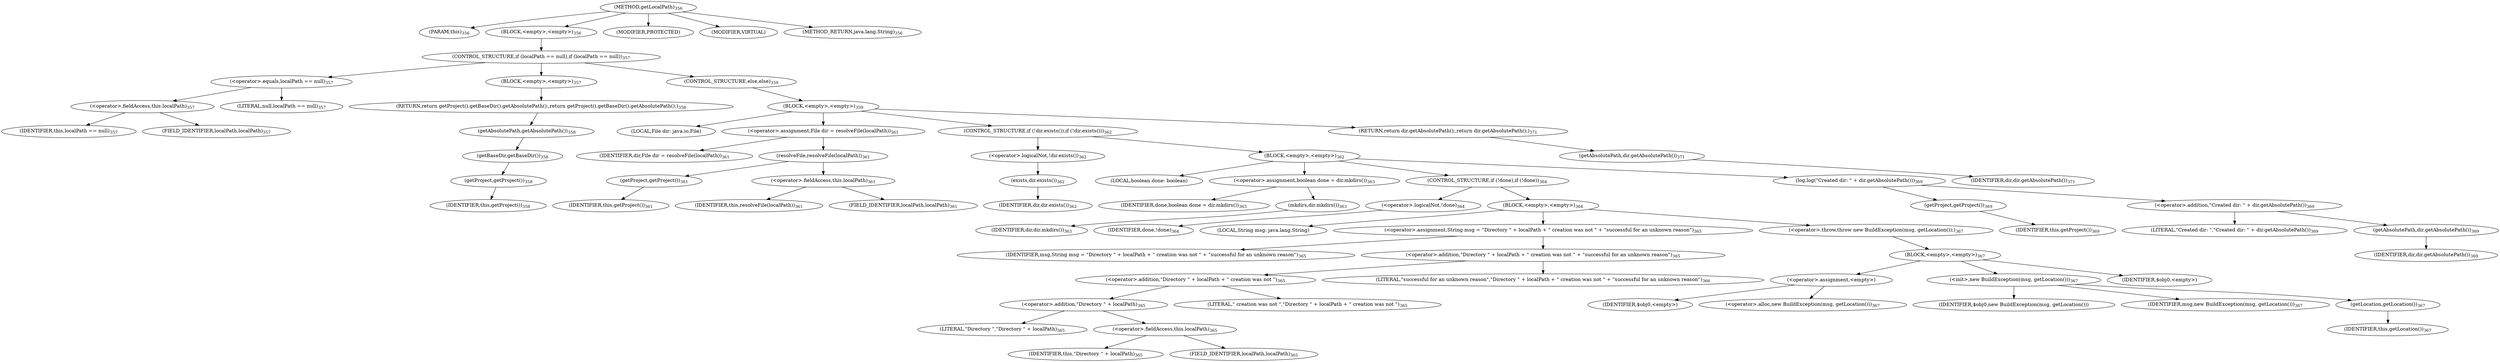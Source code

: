 digraph "getLocalPath" {  
"508" [label = <(METHOD,getLocalPath)<SUB>356</SUB>> ]
"12" [label = <(PARAM,this)<SUB>356</SUB>> ]
"509" [label = <(BLOCK,&lt;empty&gt;,&lt;empty&gt;)<SUB>356</SUB>> ]
"510" [label = <(CONTROL_STRUCTURE,if (localPath == null),if (localPath == null))<SUB>357</SUB>> ]
"511" [label = <(&lt;operator&gt;.equals,localPath == null)<SUB>357</SUB>> ]
"512" [label = <(&lt;operator&gt;.fieldAccess,this.localPath)<SUB>357</SUB>> ]
"513" [label = <(IDENTIFIER,this,localPath == null)<SUB>357</SUB>> ]
"514" [label = <(FIELD_IDENTIFIER,localPath,localPath)<SUB>357</SUB>> ]
"515" [label = <(LITERAL,null,localPath == null)<SUB>357</SUB>> ]
"516" [label = <(BLOCK,&lt;empty&gt;,&lt;empty&gt;)<SUB>357</SUB>> ]
"517" [label = <(RETURN,return getProject().getBaseDir().getAbsolutePath();,return getProject().getBaseDir().getAbsolutePath();)<SUB>358</SUB>> ]
"518" [label = <(getAbsolutePath,getAbsolutePath())<SUB>358</SUB>> ]
"519" [label = <(getBaseDir,getBaseDir())<SUB>358</SUB>> ]
"520" [label = <(getProject,getProject())<SUB>358</SUB>> ]
"11" [label = <(IDENTIFIER,this,getProject())<SUB>358</SUB>> ]
"521" [label = <(CONTROL_STRUCTURE,else,else)<SUB>359</SUB>> ]
"522" [label = <(BLOCK,&lt;empty&gt;,&lt;empty&gt;)<SUB>359</SUB>> ]
"523" [label = <(LOCAL,File dir: java.io.File)> ]
"524" [label = <(&lt;operator&gt;.assignment,File dir = resolveFile(localPath))<SUB>361</SUB>> ]
"525" [label = <(IDENTIFIER,dir,File dir = resolveFile(localPath))<SUB>361</SUB>> ]
"526" [label = <(resolveFile,resolveFile(localPath))<SUB>361</SUB>> ]
"527" [label = <(getProject,getProject())<SUB>361</SUB>> ]
"13" [label = <(IDENTIFIER,this,getProject())<SUB>361</SUB>> ]
"528" [label = <(&lt;operator&gt;.fieldAccess,this.localPath)<SUB>361</SUB>> ]
"529" [label = <(IDENTIFIER,this,resolveFile(localPath))<SUB>361</SUB>> ]
"530" [label = <(FIELD_IDENTIFIER,localPath,localPath)<SUB>361</SUB>> ]
"531" [label = <(CONTROL_STRUCTURE,if (!dir.exists()),if (!dir.exists()))<SUB>362</SUB>> ]
"532" [label = <(&lt;operator&gt;.logicalNot,!dir.exists())<SUB>362</SUB>> ]
"533" [label = <(exists,dir.exists())<SUB>362</SUB>> ]
"534" [label = <(IDENTIFIER,dir,dir.exists())<SUB>362</SUB>> ]
"535" [label = <(BLOCK,&lt;empty&gt;,&lt;empty&gt;)<SUB>362</SUB>> ]
"536" [label = <(LOCAL,boolean done: boolean)> ]
"537" [label = <(&lt;operator&gt;.assignment,boolean done = dir.mkdirs())<SUB>363</SUB>> ]
"538" [label = <(IDENTIFIER,done,boolean done = dir.mkdirs())<SUB>363</SUB>> ]
"539" [label = <(mkdirs,dir.mkdirs())<SUB>363</SUB>> ]
"540" [label = <(IDENTIFIER,dir,dir.mkdirs())<SUB>363</SUB>> ]
"541" [label = <(CONTROL_STRUCTURE,if (!done),if (!done))<SUB>364</SUB>> ]
"542" [label = <(&lt;operator&gt;.logicalNot,!done)<SUB>364</SUB>> ]
"543" [label = <(IDENTIFIER,done,!done)<SUB>364</SUB>> ]
"544" [label = <(BLOCK,&lt;empty&gt;,&lt;empty&gt;)<SUB>364</SUB>> ]
"545" [label = <(LOCAL,String msg: java.lang.String)> ]
"546" [label = <(&lt;operator&gt;.assignment,String msg = &quot;Directory &quot; + localPath + &quot; creation was not &quot; + &quot;successful for an unknown reason&quot;)<SUB>365</SUB>> ]
"547" [label = <(IDENTIFIER,msg,String msg = &quot;Directory &quot; + localPath + &quot; creation was not &quot; + &quot;successful for an unknown reason&quot;)<SUB>365</SUB>> ]
"548" [label = <(&lt;operator&gt;.addition,&quot;Directory &quot; + localPath + &quot; creation was not &quot; + &quot;successful for an unknown reason&quot;)<SUB>365</SUB>> ]
"549" [label = <(&lt;operator&gt;.addition,&quot;Directory &quot; + localPath + &quot; creation was not &quot;)<SUB>365</SUB>> ]
"550" [label = <(&lt;operator&gt;.addition,&quot;Directory &quot; + localPath)<SUB>365</SUB>> ]
"551" [label = <(LITERAL,&quot;Directory &quot;,&quot;Directory &quot; + localPath)<SUB>365</SUB>> ]
"552" [label = <(&lt;operator&gt;.fieldAccess,this.localPath)<SUB>365</SUB>> ]
"553" [label = <(IDENTIFIER,this,&quot;Directory &quot; + localPath)<SUB>365</SUB>> ]
"554" [label = <(FIELD_IDENTIFIER,localPath,localPath)<SUB>365</SUB>> ]
"555" [label = <(LITERAL,&quot; creation was not &quot;,&quot;Directory &quot; + localPath + &quot; creation was not &quot;)<SUB>365</SUB>> ]
"556" [label = <(LITERAL,&quot;successful for an unknown reason&quot;,&quot;Directory &quot; + localPath + &quot; creation was not &quot; + &quot;successful for an unknown reason&quot;)<SUB>366</SUB>> ]
"557" [label = <(&lt;operator&gt;.throw,throw new BuildException(msg, getLocation());)<SUB>367</SUB>> ]
"558" [label = <(BLOCK,&lt;empty&gt;,&lt;empty&gt;)<SUB>367</SUB>> ]
"559" [label = <(&lt;operator&gt;.assignment,&lt;empty&gt;)> ]
"560" [label = <(IDENTIFIER,$obj0,&lt;empty&gt;)> ]
"561" [label = <(&lt;operator&gt;.alloc,new BuildException(msg, getLocation()))<SUB>367</SUB>> ]
"562" [label = <(&lt;init&gt;,new BuildException(msg, getLocation()))<SUB>367</SUB>> ]
"563" [label = <(IDENTIFIER,$obj0,new BuildException(msg, getLocation()))> ]
"564" [label = <(IDENTIFIER,msg,new BuildException(msg, getLocation()))<SUB>367</SUB>> ]
"565" [label = <(getLocation,getLocation())<SUB>367</SUB>> ]
"14" [label = <(IDENTIFIER,this,getLocation())<SUB>367</SUB>> ]
"566" [label = <(IDENTIFIER,$obj0,&lt;empty&gt;)> ]
"567" [label = <(log,log(&quot;Created dir: &quot; + dir.getAbsolutePath()))<SUB>369</SUB>> ]
"568" [label = <(getProject,getProject())<SUB>369</SUB>> ]
"15" [label = <(IDENTIFIER,this,getProject())<SUB>369</SUB>> ]
"569" [label = <(&lt;operator&gt;.addition,&quot;Created dir: &quot; + dir.getAbsolutePath())<SUB>369</SUB>> ]
"570" [label = <(LITERAL,&quot;Created dir: &quot;,&quot;Created dir: &quot; + dir.getAbsolutePath())<SUB>369</SUB>> ]
"571" [label = <(getAbsolutePath,dir.getAbsolutePath())<SUB>369</SUB>> ]
"572" [label = <(IDENTIFIER,dir,dir.getAbsolutePath())<SUB>369</SUB>> ]
"573" [label = <(RETURN,return dir.getAbsolutePath();,return dir.getAbsolutePath();)<SUB>371</SUB>> ]
"574" [label = <(getAbsolutePath,dir.getAbsolutePath())<SUB>371</SUB>> ]
"575" [label = <(IDENTIFIER,dir,dir.getAbsolutePath())<SUB>371</SUB>> ]
"576" [label = <(MODIFIER,PROTECTED)> ]
"577" [label = <(MODIFIER,VIRTUAL)> ]
"578" [label = <(METHOD_RETURN,java.lang.String)<SUB>356</SUB>> ]
  "508" -> "12" 
  "508" -> "509" 
  "508" -> "576" 
  "508" -> "577" 
  "508" -> "578" 
  "509" -> "510" 
  "510" -> "511" 
  "510" -> "516" 
  "510" -> "521" 
  "511" -> "512" 
  "511" -> "515" 
  "512" -> "513" 
  "512" -> "514" 
  "516" -> "517" 
  "517" -> "518" 
  "518" -> "519" 
  "519" -> "520" 
  "520" -> "11" 
  "521" -> "522" 
  "522" -> "523" 
  "522" -> "524" 
  "522" -> "531" 
  "522" -> "573" 
  "524" -> "525" 
  "524" -> "526" 
  "526" -> "527" 
  "526" -> "528" 
  "527" -> "13" 
  "528" -> "529" 
  "528" -> "530" 
  "531" -> "532" 
  "531" -> "535" 
  "532" -> "533" 
  "533" -> "534" 
  "535" -> "536" 
  "535" -> "537" 
  "535" -> "541" 
  "535" -> "567" 
  "537" -> "538" 
  "537" -> "539" 
  "539" -> "540" 
  "541" -> "542" 
  "541" -> "544" 
  "542" -> "543" 
  "544" -> "545" 
  "544" -> "546" 
  "544" -> "557" 
  "546" -> "547" 
  "546" -> "548" 
  "548" -> "549" 
  "548" -> "556" 
  "549" -> "550" 
  "549" -> "555" 
  "550" -> "551" 
  "550" -> "552" 
  "552" -> "553" 
  "552" -> "554" 
  "557" -> "558" 
  "558" -> "559" 
  "558" -> "562" 
  "558" -> "566" 
  "559" -> "560" 
  "559" -> "561" 
  "562" -> "563" 
  "562" -> "564" 
  "562" -> "565" 
  "565" -> "14" 
  "567" -> "568" 
  "567" -> "569" 
  "568" -> "15" 
  "569" -> "570" 
  "569" -> "571" 
  "571" -> "572" 
  "573" -> "574" 
  "574" -> "575" 
}
